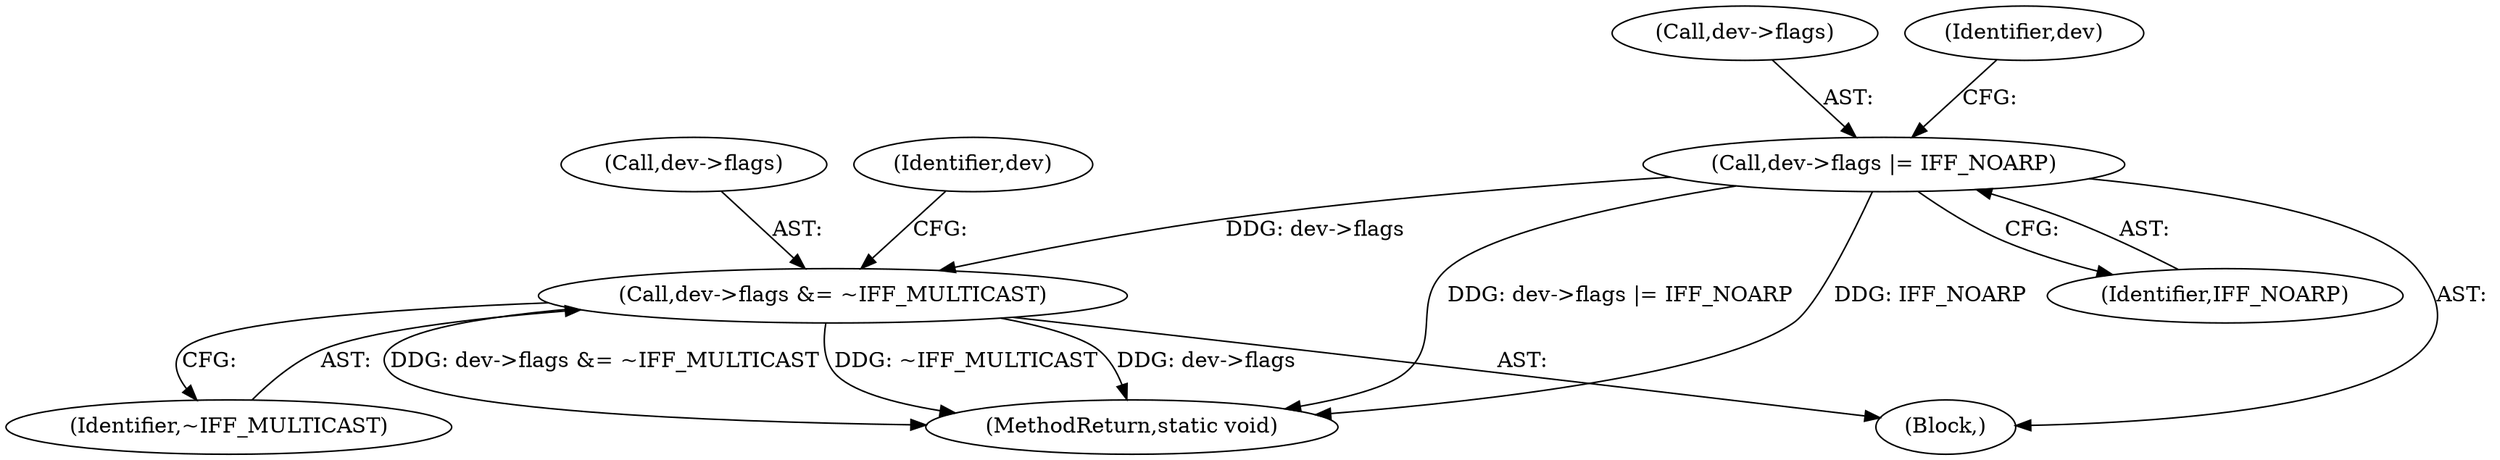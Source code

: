 digraph "0_linux_550fd08c2cebad61c548def135f67aba284c6162_2@pointer" {
"1000133" [label="(Call,dev->flags |= IFF_NOARP)"];
"1000138" [label="(Call,dev->flags &= ~IFF_MULTICAST)"];
"1000139" [label="(Call,dev->flags)"];
"1000133" [label="(Call,dev->flags |= IFF_NOARP)"];
"1000134" [label="(Call,dev->flags)"];
"1000104" [label="(Block,)"];
"1000155" [label="(MethodReturn,static void)"];
"1000140" [label="(Identifier,dev)"];
"1000145" [label="(Identifier,dev)"];
"1000142" [label="(Identifier,~IFF_MULTICAST)"];
"1000138" [label="(Call,dev->flags &= ~IFF_MULTICAST)"];
"1000137" [label="(Identifier,IFF_NOARP)"];
"1000133" -> "1000104"  [label="AST: "];
"1000133" -> "1000137"  [label="CFG: "];
"1000134" -> "1000133"  [label="AST: "];
"1000137" -> "1000133"  [label="AST: "];
"1000140" -> "1000133"  [label="CFG: "];
"1000133" -> "1000155"  [label="DDG: dev->flags |= IFF_NOARP"];
"1000133" -> "1000155"  [label="DDG: IFF_NOARP"];
"1000133" -> "1000138"  [label="DDG: dev->flags"];
"1000138" -> "1000104"  [label="AST: "];
"1000138" -> "1000142"  [label="CFG: "];
"1000139" -> "1000138"  [label="AST: "];
"1000142" -> "1000138"  [label="AST: "];
"1000145" -> "1000138"  [label="CFG: "];
"1000138" -> "1000155"  [label="DDG: ~IFF_MULTICAST"];
"1000138" -> "1000155"  [label="DDG: dev->flags"];
"1000138" -> "1000155"  [label="DDG: dev->flags &= ~IFF_MULTICAST"];
}
